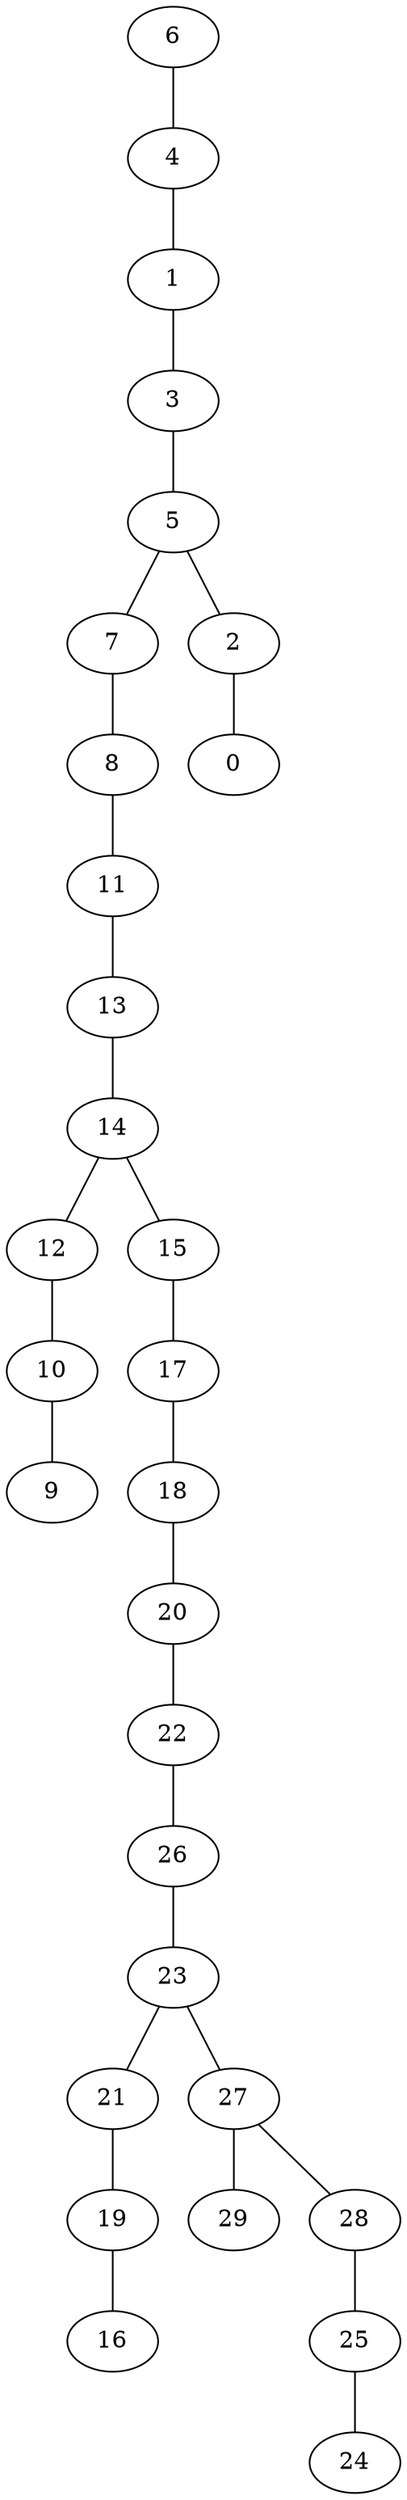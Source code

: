 graph G {
"16";
"19";
"6";
"24";
"14";
"25";
"5";
"7";
"26";
"17";
"21";
"3";
"4";
"13";
"29";
"18";
"28";
"12";
"27";
"11";
"10";
"15";
"2";
"9";
"1";
"23";
"8";
"20";
"0";
"22";
    "12" -- "10";
    "20" -- "22";
    "6" -- "4";
    "18" -- "20";
    "7" -- "8";
    "5" -- "7";
    "26" -- "23";
    "3" -- "5";
    "22" -- "26";
    "1" -- "3";
    "17" -- "18";
    "2" -- "0";
    "10" -- "9";
    "21" -- "19";
    "5" -- "2";
    "4" -- "1";
    "23" -- "27";
    "13" -- "14";
    "28" -- "25";
    "19" -- "16";
    "8" -- "11";
    "11" -- "13";
    "14" -- "15";
    "14" -- "12";
    "15" -- "17";
    "27" -- "28";
    "23" -- "21";
    "27" -- "29";
    "25" -- "24";
}
